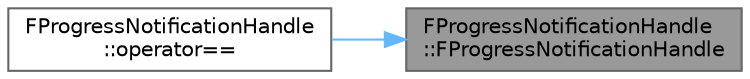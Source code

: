digraph "FProgressNotificationHandle::FProgressNotificationHandle"
{
 // INTERACTIVE_SVG=YES
 // LATEX_PDF_SIZE
  bgcolor="transparent";
  edge [fontname=Helvetica,fontsize=10,labelfontname=Helvetica,labelfontsize=10];
  node [fontname=Helvetica,fontsize=10,shape=box,height=0.2,width=0.4];
  rankdir="RL";
  Node1 [id="Node000001",label="FProgressNotificationHandle\l::FProgressNotificationHandle",height=0.2,width=0.4,color="gray40", fillcolor="grey60", style="filled", fontcolor="black",tooltip=" "];
  Node1 -> Node2 [id="edge1_Node000001_Node000002",dir="back",color="steelblue1",style="solid",tooltip=" "];
  Node2 [id="Node000002",label="FProgressNotificationHandle\l::operator==",height=0.2,width=0.4,color="grey40", fillcolor="white", style="filled",URL="$d0/d2c/structFProgressNotificationHandle.html#af94573246aec7d9842dc6022f7e48dd8",tooltip=" "];
}
